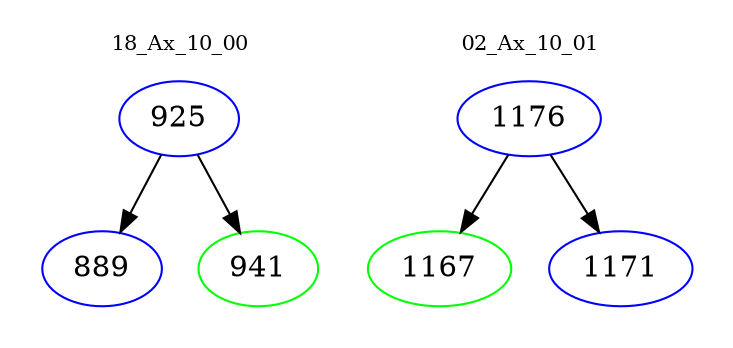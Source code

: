 digraph{
subgraph cluster_0 {
color = white
label = "18_Ax_10_00";
fontsize=10;
T0_925 [label="925", color="blue"]
T0_925 -> T0_889 [color="black"]
T0_889 [label="889", color="blue"]
T0_925 -> T0_941 [color="black"]
T0_941 [label="941", color="green"]
}
subgraph cluster_1 {
color = white
label = "02_Ax_10_01";
fontsize=10;
T1_1176 [label="1176", color="blue"]
T1_1176 -> T1_1167 [color="black"]
T1_1167 [label="1167", color="green"]
T1_1176 -> T1_1171 [color="black"]
T1_1171 [label="1171", color="blue"]
}
}
